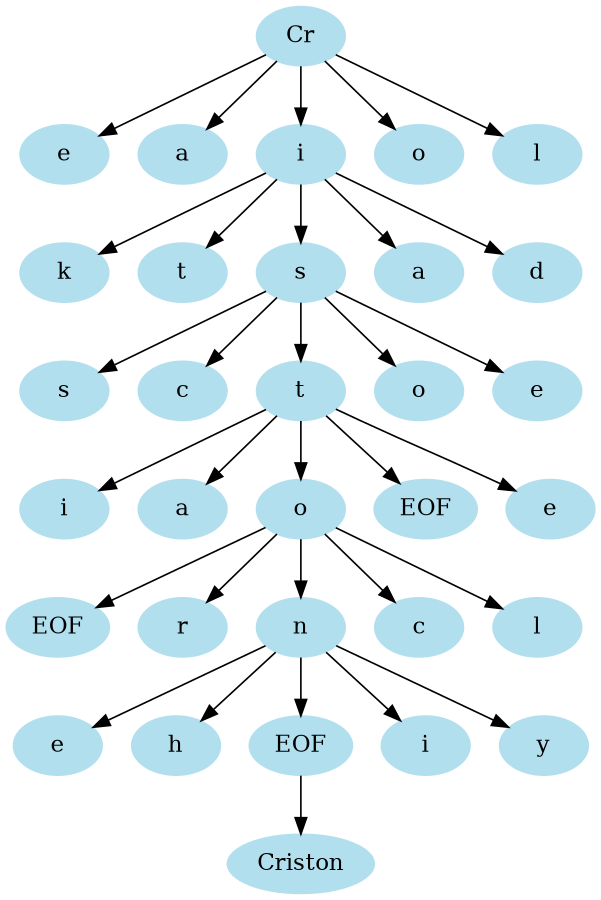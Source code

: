 digraph unix {
	node [color=lightblue2 style=filled]
	size="6,6"
	Cr
	10 [label=e]
	Cr -> 10
	11 [label=a]
	Cr -> 11
	12 [label=i]
	Cr -> 12
	13 [label=o]
	Cr -> 13
	14 [label=l]
	Cr -> 14
	20 [label=k]
	12 -> 20
	21 [label=t]
	12 -> 21
	22 [label=s]
	12 -> 22
	23 [label=a]
	12 -> 23
	24 [label=d]
	12 -> 24
	30 [label=s]
	22 -> 30
	31 [label=c]
	22 -> 31
	32 [label=t]
	22 -> 32
	33 [label=o]
	22 -> 33
	34 [label=e]
	22 -> 34
	40 [label=i]
	32 -> 40
	41 [label=a]
	32 -> 41
	42 [label=o]
	32 -> 42
	43 [label=EOF]
	32 -> 43
	44 [label=e]
	32 -> 44
	50 [label=EOF]
	42 -> 50
	51 [label=r]
	42 -> 51
	52 [label=n]
	42 -> 52
	53 [label=c]
	42 -> 53
	54 [label=l]
	42 -> 54
	60 [label=e]
	52 -> 60
	61 [label=h]
	52 -> 61
	62 [label=EOF]
	52 -> 62
	63 [label=i]
	52 -> 63
	64 [label=y]
	52 -> 64
	Criston
	62 -> Criston
}
